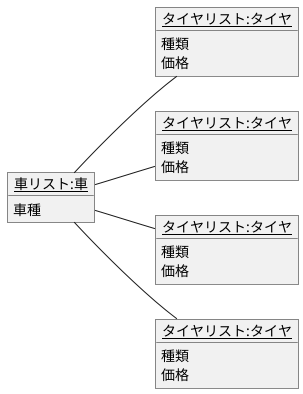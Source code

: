 @startuml オブジェクト図
    left to right direction
    object "<u>車リスト:車</u>" as car1{
        車種
    }

    object "<u>タイヤリスト:タイヤ</u>" as tire1{
        種類
        価格
    }

    object "<u>タイヤリスト:タイヤ</u>" as tire2{
        種類
        価格
    }

    object "<u>タイヤリスト:タイヤ</u>" as tire3{
        種類
        価格
    }

    object "<u>タイヤリスト:タイヤ</u>" as tire4{
        種類
        価格
    }


    car1 -- tire1
    car1 -- tire2
    car1 -- tire3
    car1 -- tire4
@enduml